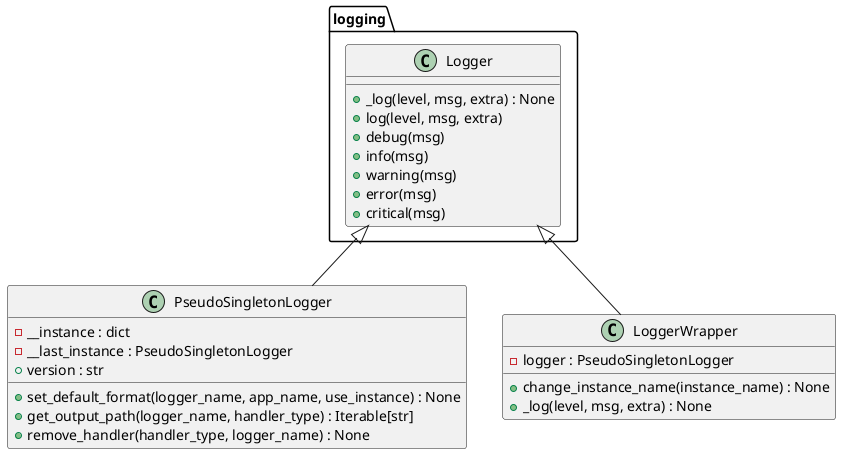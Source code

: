 @startuml

class logging.Logger {
+_log(level, msg, extra) : None
+log(level, msg, extra)
+debug(msg)
+info(msg)
+warning(msg)
+error(msg)
+critical(msg)
}

class PseudoSingletonLogger {
-__instance : dict
-__last_instance : PseudoSingletonLogger
+set_default_format(logger_name, app_name, use_instance) : None
+get_output_path(logger_name, handler_type) : Iterable[str]
+remove_handler(handler_type, logger_name) : None
+version : str
}

class LoggerWrapper {
-logger : PseudoSingletonLogger
+change_instance_name(instance_name) : None
+_log(level, msg, extra) : None
}

logging.Logger <|-- PseudoSingletonLogger
logging.Logger <|-- LoggerWrapper

@enduml
